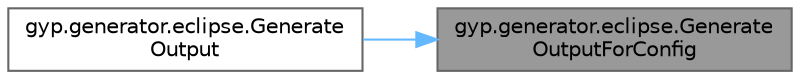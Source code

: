digraph "gyp.generator.eclipse.GenerateOutputForConfig"
{
 // LATEX_PDF_SIZE
  bgcolor="transparent";
  edge [fontname=Helvetica,fontsize=10,labelfontname=Helvetica,labelfontsize=10];
  node [fontname=Helvetica,fontsize=10,shape=box,height=0.2,width=0.4];
  rankdir="RL";
  Node1 [id="Node000001",label="gyp.generator.eclipse.Generate\lOutputForConfig",height=0.2,width=0.4,color="gray40", fillcolor="grey60", style="filled", fontcolor="black",tooltip=" "];
  Node1 -> Node2 [id="edge2_Node000001_Node000002",dir="back",color="steelblue1",style="solid",tooltip=" "];
  Node2 [id="Node000002",label="gyp.generator.eclipse.Generate\lOutput",height=0.2,width=0.4,color="grey40", fillcolor="white", style="filled",URL="$namespacegyp_1_1generator_1_1eclipse.html#a3aea6ead55d354cce2b82f3244cd3e8a",tooltip=" "];
}
